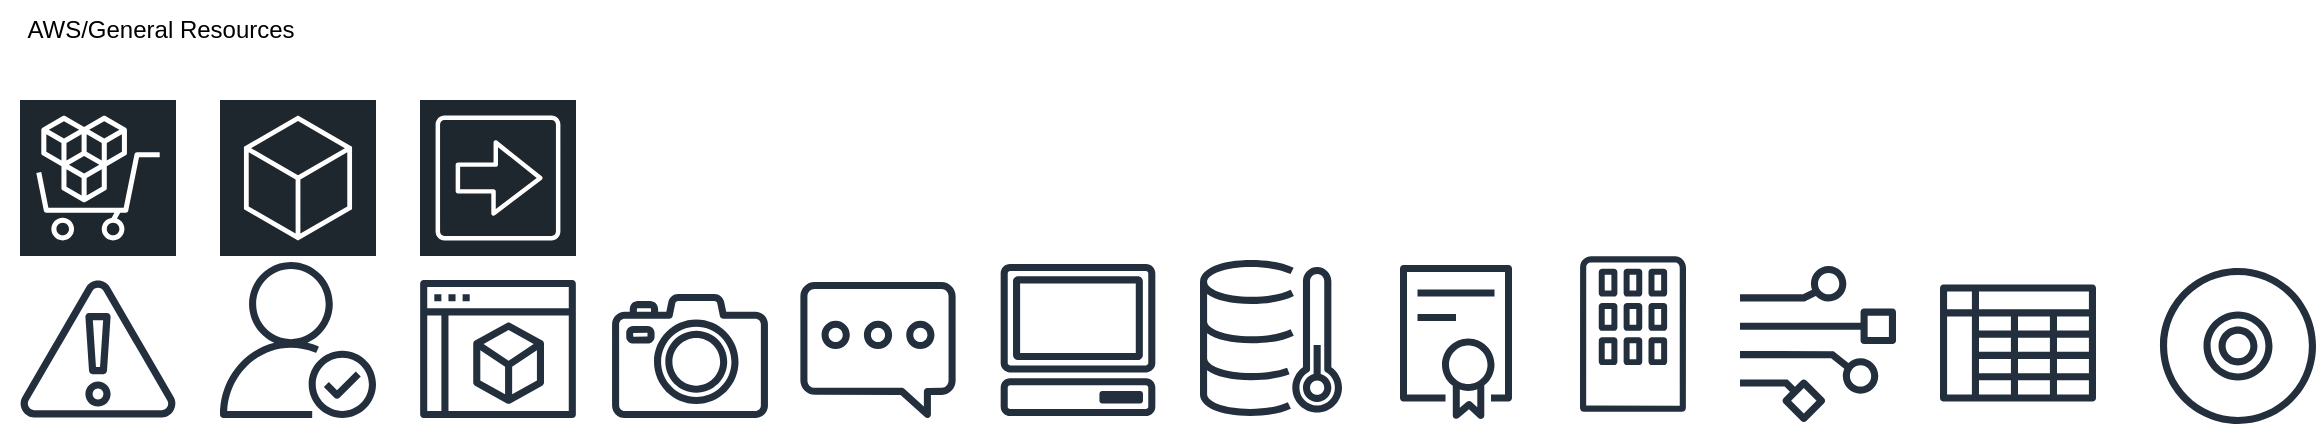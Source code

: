 <mxfile>
    <diagram name="ページ1" id="Wp9Tot8XLC37BgMdsrnz">
        <mxGraphModel dx="1677" dy="1265" grid="1" gridSize="10" guides="1" tooltips="1" connect="1" arrows="1" fold="1" page="1" pageScale="1" pageWidth="827" pageHeight="1169" math="0" shadow="0">
            <root>
                <mxCell id="0"/>
                <mxCell id="1" parent="0"/>
                <mxCell id="H940zUL7bEiasb48pOfM-1" value="" style="sketch=0;points=[[0,0,0],[0.25,0,0],[0.5,0,0],[0.75,0,0],[1,0,0],[0,1,0],[0.25,1,0],[0.5,1,0],[0.75,1,0],[1,1,0],[0,0.25,0],[0,0.5,0],[0,0.75,0],[1,0.25,0],[1,0.5,0],[1,0.75,0]];gradientDirection=north;outlineConnect=0;fontColor=#232F3E;gradientColor=none;fillColor=#1E262E;strokeColor=#ffffff;dashed=0;verticalLabelPosition=bottom;verticalAlign=top;align=center;html=1;fontSize=12;fontStyle=0;aspect=fixed;shape=mxgraph.aws4.resourceIcon;resIcon=mxgraph.aws4.marketplace;" parent="1" vertex="1">
                    <mxGeometry x="40" y="60" width="78" height="78" as="geometry"/>
                </mxCell>
                <mxCell id="H940zUL7bEiasb48pOfM-2" value="&lt;div&gt;AWS/General Resources&lt;/div&gt;" style="text;html=1;align=center;verticalAlign=middle;resizable=0;points=[];autosize=1;strokeColor=none;fillColor=none;" parent="1" vertex="1">
                    <mxGeometry x="30" y="10" width="160" height="30" as="geometry"/>
                </mxCell>
                <mxCell id="H940zUL7bEiasb48pOfM-3" value="" style="sketch=0;points=[[0,0,0],[0.25,0,0],[0.5,0,0],[0.75,0,0],[1,0,0],[0,1,0],[0.25,1,0],[0.5,1,0],[0.75,1,0],[1,1,0],[0,0.25,0],[0,0.5,0],[0,0.75,0],[1,0.25,0],[1,0.5,0],[1,0.75,0]];gradientDirection=north;outlineConnect=0;fontColor=#232F3E;gradientColor=none;fillColor=#1E262E;strokeColor=#ffffff;dashed=0;verticalLabelPosition=bottom;verticalAlign=top;align=center;html=1;fontSize=12;fontStyle=0;aspect=fixed;shape=mxgraph.aws4.resourceIcon;resIcon=mxgraph.aws4.general;" parent="1" vertex="1">
                    <mxGeometry x="140" y="60" width="78" height="78" as="geometry"/>
                </mxCell>
                <mxCell id="H940zUL7bEiasb48pOfM-4" value="" style="sketch=0;points=[[0,0,0],[0.25,0,0],[0.5,0,0],[0.75,0,0],[1,0,0],[0,1,0],[0.25,1,0],[0.5,1,0],[0.75,1,0],[1,1,0],[0,0.25,0],[0,0.5,0],[0,0.75,0],[1,0.25,0],[1,0.5,0],[1,0.75,0]];gradientDirection=north;outlineConnect=0;fontColor=#232F3E;gradientColor=none;fillColor=#1E262E;strokeColor=#ffffff;dashed=0;verticalLabelPosition=bottom;verticalAlign=top;align=center;html=1;fontSize=12;fontStyle=0;aspect=fixed;shape=mxgraph.aws4.resourceIcon;resIcon=mxgraph.aws4.all_products;" parent="1" vertex="1">
                    <mxGeometry x="240" y="60" width="78" height="78" as="geometry"/>
                </mxCell>
                <mxCell id="H940zUL7bEiasb48pOfM-5" value="" style="sketch=0;outlineConnect=0;fontColor=#232F3E;gradientColor=none;fillColor=#232F3D;strokeColor=none;dashed=0;verticalLabelPosition=bottom;verticalAlign=top;align=center;html=1;fontSize=12;fontStyle=0;aspect=fixed;pointerEvents=1;shape=mxgraph.aws4.alert;" parent="1" vertex="1">
                    <mxGeometry x="40" y="150" width="78" height="69" as="geometry"/>
                </mxCell>
                <mxCell id="H940zUL7bEiasb48pOfM-6" value="" style="sketch=0;outlineConnect=0;fontColor=#232F3E;gradientColor=none;fillColor=#232F3D;strokeColor=none;dashed=0;verticalLabelPosition=bottom;verticalAlign=top;align=center;html=1;fontSize=12;fontStyle=0;aspect=fixed;pointerEvents=1;shape=mxgraph.aws4.authenticated_user;" parent="1" vertex="1">
                    <mxGeometry x="140" y="141" width="78" height="78" as="geometry"/>
                </mxCell>
                <mxCell id="H940zUL7bEiasb48pOfM-7" value="" style="sketch=0;outlineConnect=0;fontColor=#232F3E;gradientColor=none;fillColor=#232F3D;strokeColor=none;dashed=0;verticalLabelPosition=bottom;verticalAlign=top;align=center;html=1;fontSize=12;fontStyle=0;aspect=fixed;pointerEvents=1;shape=mxgraph.aws4.management_console2;" parent="1" vertex="1">
                    <mxGeometry x="240" y="150" width="78" height="69" as="geometry"/>
                </mxCell>
                <mxCell id="H940zUL7bEiasb48pOfM-8" value="" style="sketch=0;outlineConnect=0;fontColor=#232F3E;gradientColor=none;fillColor=#232F3D;strokeColor=none;dashed=0;verticalLabelPosition=bottom;verticalAlign=top;align=center;html=1;fontSize=12;fontStyle=0;aspect=fixed;pointerEvents=1;shape=mxgraph.aws4.camera2;" parent="1" vertex="1">
                    <mxGeometry x="336" y="157" width="78" height="62" as="geometry"/>
                </mxCell>
                <mxCell id="2" value="" style="sketch=0;outlineConnect=0;fontColor=#232F3E;gradientColor=none;fillColor=#232F3D;strokeColor=none;dashed=0;verticalLabelPosition=bottom;verticalAlign=top;align=center;html=1;fontSize=12;fontStyle=0;aspect=fixed;pointerEvents=1;shape=mxgraph.aws4.chat;" parent="1" vertex="1">
                    <mxGeometry x="430" y="151" width="78" height="68" as="geometry"/>
                </mxCell>
                <mxCell id="3" value="" style="sketch=0;outlineConnect=0;fontColor=#232F3E;gradientColor=none;fillColor=#232F3D;strokeColor=none;dashed=0;verticalLabelPosition=bottom;verticalAlign=top;align=center;html=1;fontSize=12;fontStyle=0;aspect=fixed;pointerEvents=1;shape=mxgraph.aws4.client;" parent="1" vertex="1">
                    <mxGeometry x="530" y="142" width="78" height="76" as="geometry"/>
                </mxCell>
                <mxCell id="4" value="" style="sketch=0;outlineConnect=0;fontColor=#232F3E;gradientColor=none;fillColor=#232F3D;strokeColor=none;dashed=0;verticalLabelPosition=bottom;verticalAlign=top;align=center;html=1;fontSize=12;fontStyle=0;aspect=fixed;pointerEvents=1;shape=mxgraph.aws4.cold_storage;" parent="1" vertex="1">
                    <mxGeometry x="630" y="140" width="71" height="78" as="geometry"/>
                </mxCell>
                <mxCell id="5" value="" style="sketch=0;outlineConnect=0;fontColor=#232F3E;gradientColor=none;fillColor=#232F3D;strokeColor=none;dashed=0;verticalLabelPosition=bottom;verticalAlign=top;align=center;html=1;fontSize=12;fontStyle=0;aspect=fixed;pointerEvents=1;shape=mxgraph.aws4.credentials;" parent="1" vertex="1">
                    <mxGeometry x="730" y="142" width="56" height="78" as="geometry"/>
                </mxCell>
                <mxCell id="6" value="" style="sketch=0;outlineConnect=0;fontColor=#232F3E;gradientColor=none;fillColor=#232F3D;strokeColor=none;dashed=0;verticalLabelPosition=bottom;verticalAlign=top;align=center;html=1;fontSize=12;fontStyle=0;aspect=fixed;pointerEvents=1;shape=mxgraph.aws4.corporate_data_center;" parent="1" vertex="1">
                    <mxGeometry x="820" y="138" width="53" height="78" as="geometry"/>
                </mxCell>
                <mxCell id="7" value="" style="sketch=0;outlineConnect=0;fontColor=#232F3E;gradientColor=none;fillColor=#232F3D;strokeColor=none;dashed=0;verticalLabelPosition=bottom;verticalAlign=top;align=center;html=1;fontSize=12;fontStyle=0;aspect=fixed;pointerEvents=1;shape=mxgraph.aws4.data_stream;" vertex="1" parent="1">
                    <mxGeometry x="900" y="143" width="78" height="78" as="geometry"/>
                </mxCell>
                <mxCell id="8" value="" style="sketch=0;outlineConnect=0;fontColor=#232F3E;gradientColor=none;fillColor=#232F3D;strokeColor=none;dashed=0;verticalLabelPosition=bottom;verticalAlign=top;align=center;html=1;fontSize=12;fontStyle=0;aspect=fixed;pointerEvents=1;shape=mxgraph.aws4.data_table;" vertex="1" parent="1">
                    <mxGeometry x="1000" y="152" width="78" height="59" as="geometry"/>
                </mxCell>
                <mxCell id="9" value="" style="sketch=0;outlineConnect=0;fontColor=#232F3E;gradientColor=none;fillColor=#232F3D;strokeColor=none;dashed=0;verticalLabelPosition=bottom;verticalAlign=top;align=center;html=1;fontSize=12;fontStyle=0;aspect=fixed;pointerEvents=1;shape=mxgraph.aws4.disk;" vertex="1" parent="1">
                    <mxGeometry x="1110" y="144" width="78" height="78" as="geometry"/>
                </mxCell>
            </root>
        </mxGraphModel>
    </diagram>
</mxfile>
